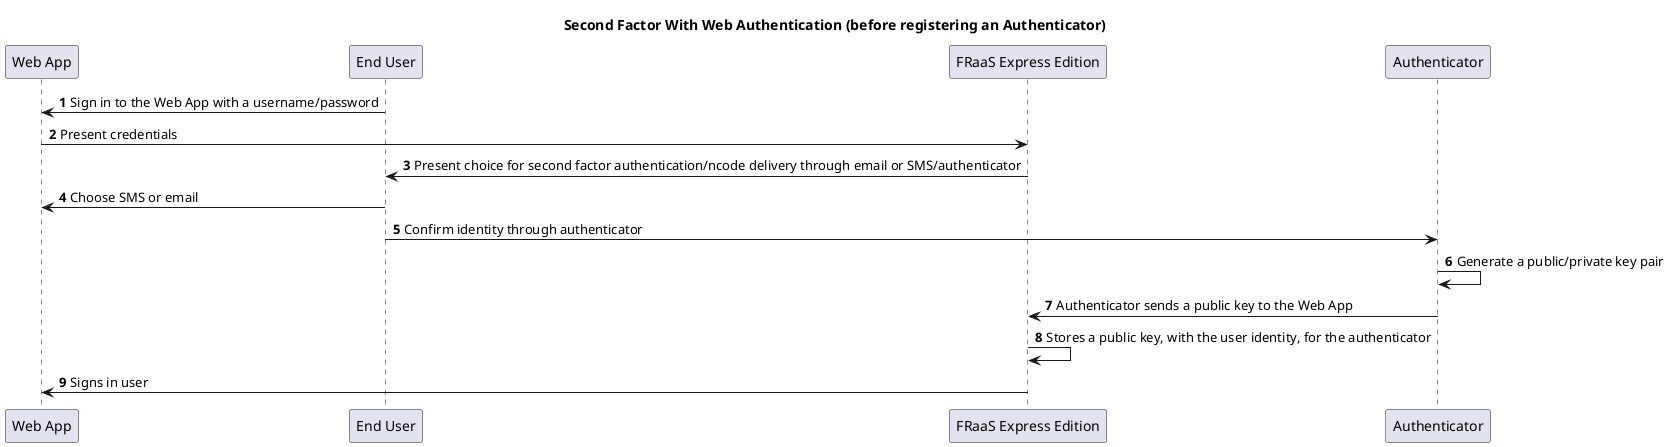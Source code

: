 @startuml

title Second Factor With Web Authentication (before registering an Authenticator)
autonumber

participant "Web App" as Client
participant "End User" as User
participant "FRaaS Express Edition" as Provider
participant "Authenticator" as Authenticator

User->Client: Sign in to the Web App with a username/password

Client->Provider: Present credentials

Provider->User: Present choice for second factor authentication/ncode delivery through email or SMS/authenticator

User->Client: Choose SMS or email

User->Authenticator: Confirm identity through authenticator

Authenticator->Authenticator: Generate a public/private key pair

Authenticator->Provider: Authenticator sends a public key to the Web App

Provider->Provider: Stores a public key, with the user identity, for the authenticator

Provider->Client: Signs in user


@enduml